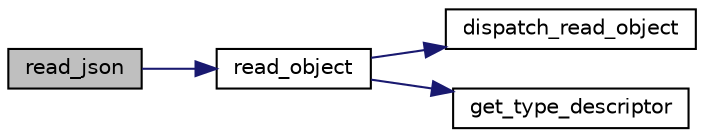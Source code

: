digraph "read_json"
{
  edge [fontname="Helvetica",fontsize="10",labelfontname="Helvetica",labelfontsize="10"];
  node [fontname="Helvetica",fontsize="10",shape=record];
  rankdir="LR";
  Node6 [label="read_json",height=0.2,width=0.4,color="black", fillcolor="grey75", style="filled", fontcolor="black"];
  Node6 -> Node7 [color="midnightblue",fontsize="10",style="solid",fontname="Helvetica"];
  Node7 [label="read_object",height=0.2,width=0.4,color="black", fillcolor="white", style="filled",URL="$json_8h.html#a463008c76930c6b3c0100c01a48b4a33"];
  Node7 -> Node8 [color="midnightblue",fontsize="10",style="solid",fontname="Helvetica"];
  Node8 [label="dispatch_read_object",height=0.2,width=0.4,color="black", fillcolor="white", style="filled",URL="$class__descriptor_8h.html#a17424229e7172bb801f0216864c9a767"];
  Node7 -> Node9 [color="midnightblue",fontsize="10",style="solid",fontname="Helvetica"];
  Node9 [label="get_type_descriptor",height=0.2,width=0.4,color="black", fillcolor="white", style="filled",URL="$class__descriptor_8h.html#a94023ec1f1e10ea3ca358f63ada6ad12"];
}
